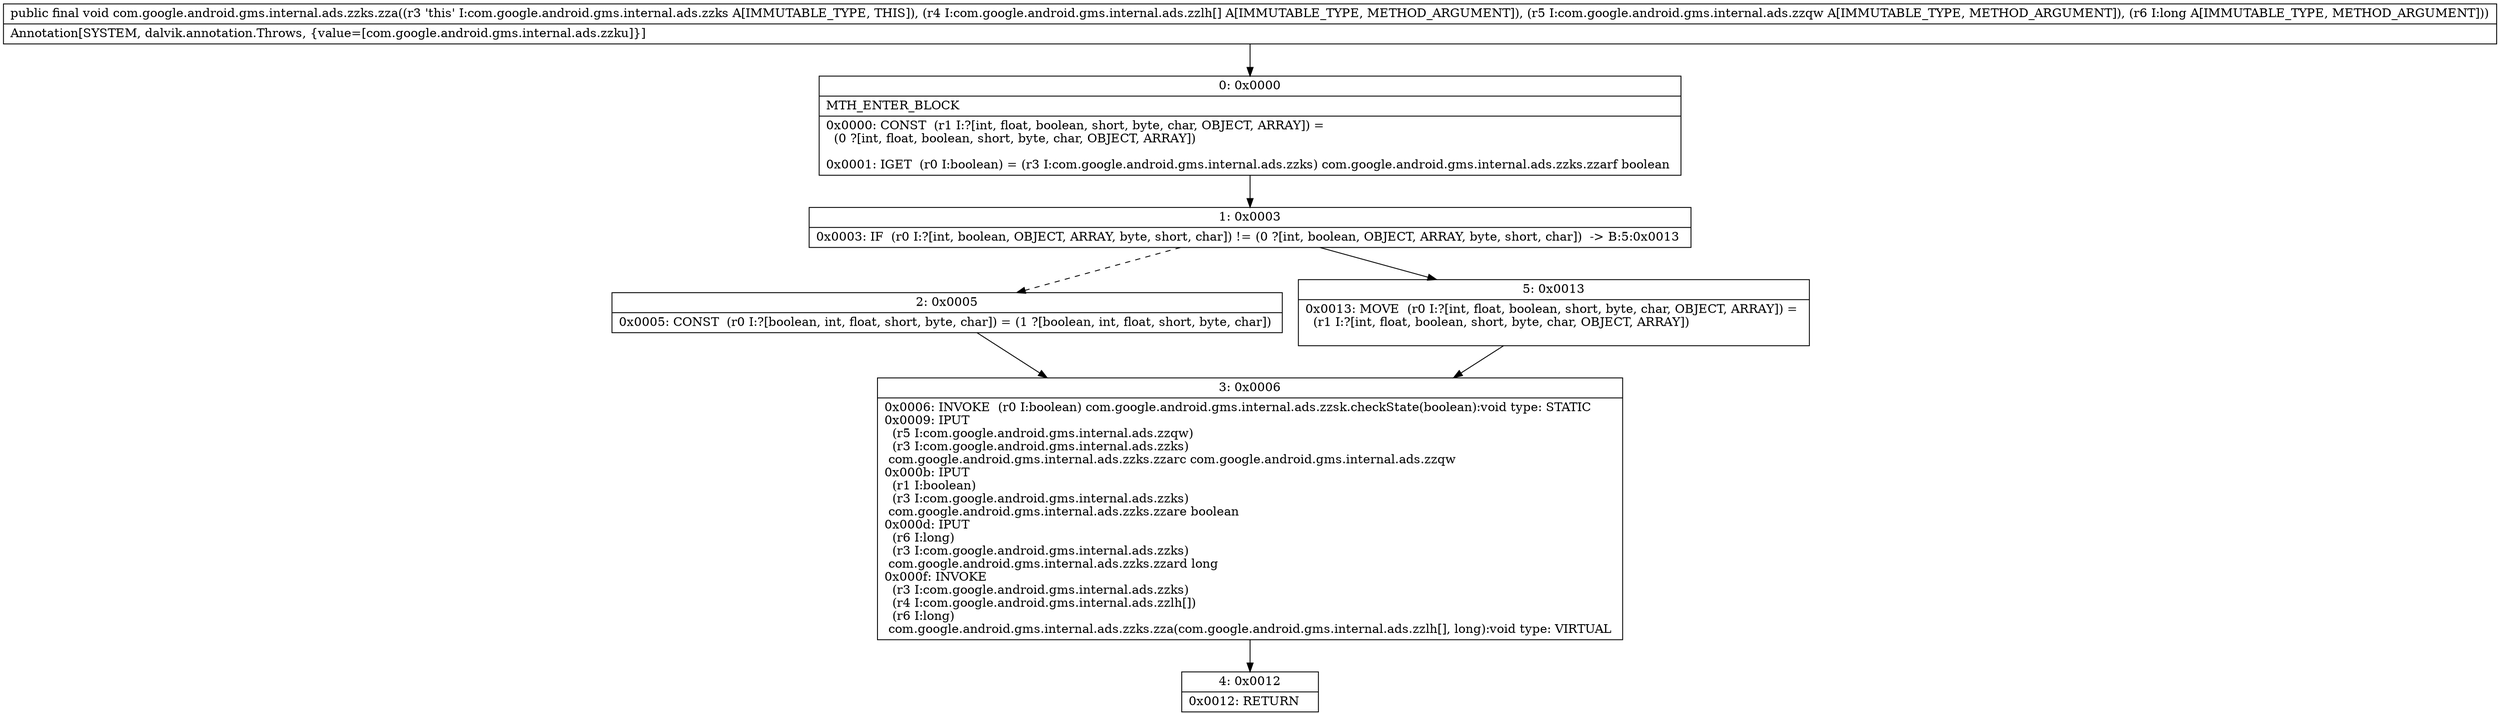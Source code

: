 digraph "CFG forcom.google.android.gms.internal.ads.zzks.zza([Lcom\/google\/android\/gms\/internal\/ads\/zzlh;Lcom\/google\/android\/gms\/internal\/ads\/zzqw;J)V" {
Node_0 [shape=record,label="{0\:\ 0x0000|MTH_ENTER_BLOCK\l|0x0000: CONST  (r1 I:?[int, float, boolean, short, byte, char, OBJECT, ARRAY]) = \l  (0 ?[int, float, boolean, short, byte, char, OBJECT, ARRAY])\l \l0x0001: IGET  (r0 I:boolean) = (r3 I:com.google.android.gms.internal.ads.zzks) com.google.android.gms.internal.ads.zzks.zzarf boolean \l}"];
Node_1 [shape=record,label="{1\:\ 0x0003|0x0003: IF  (r0 I:?[int, boolean, OBJECT, ARRAY, byte, short, char]) != (0 ?[int, boolean, OBJECT, ARRAY, byte, short, char])  \-\> B:5:0x0013 \l}"];
Node_2 [shape=record,label="{2\:\ 0x0005|0x0005: CONST  (r0 I:?[boolean, int, float, short, byte, char]) = (1 ?[boolean, int, float, short, byte, char]) \l}"];
Node_3 [shape=record,label="{3\:\ 0x0006|0x0006: INVOKE  (r0 I:boolean) com.google.android.gms.internal.ads.zzsk.checkState(boolean):void type: STATIC \l0x0009: IPUT  \l  (r5 I:com.google.android.gms.internal.ads.zzqw)\l  (r3 I:com.google.android.gms.internal.ads.zzks)\l com.google.android.gms.internal.ads.zzks.zzarc com.google.android.gms.internal.ads.zzqw \l0x000b: IPUT  \l  (r1 I:boolean)\l  (r3 I:com.google.android.gms.internal.ads.zzks)\l com.google.android.gms.internal.ads.zzks.zzare boolean \l0x000d: IPUT  \l  (r6 I:long)\l  (r3 I:com.google.android.gms.internal.ads.zzks)\l com.google.android.gms.internal.ads.zzks.zzard long \l0x000f: INVOKE  \l  (r3 I:com.google.android.gms.internal.ads.zzks)\l  (r4 I:com.google.android.gms.internal.ads.zzlh[])\l  (r6 I:long)\l com.google.android.gms.internal.ads.zzks.zza(com.google.android.gms.internal.ads.zzlh[], long):void type: VIRTUAL \l}"];
Node_4 [shape=record,label="{4\:\ 0x0012|0x0012: RETURN   \l}"];
Node_5 [shape=record,label="{5\:\ 0x0013|0x0013: MOVE  (r0 I:?[int, float, boolean, short, byte, char, OBJECT, ARRAY]) = \l  (r1 I:?[int, float, boolean, short, byte, char, OBJECT, ARRAY])\l \l}"];
MethodNode[shape=record,label="{public final void com.google.android.gms.internal.ads.zzks.zza((r3 'this' I:com.google.android.gms.internal.ads.zzks A[IMMUTABLE_TYPE, THIS]), (r4 I:com.google.android.gms.internal.ads.zzlh[] A[IMMUTABLE_TYPE, METHOD_ARGUMENT]), (r5 I:com.google.android.gms.internal.ads.zzqw A[IMMUTABLE_TYPE, METHOD_ARGUMENT]), (r6 I:long A[IMMUTABLE_TYPE, METHOD_ARGUMENT]))  | Annotation[SYSTEM, dalvik.annotation.Throws, \{value=[com.google.android.gms.internal.ads.zzku]\}]\l}"];
MethodNode -> Node_0;
Node_0 -> Node_1;
Node_1 -> Node_2[style=dashed];
Node_1 -> Node_5;
Node_2 -> Node_3;
Node_3 -> Node_4;
Node_5 -> Node_3;
}

